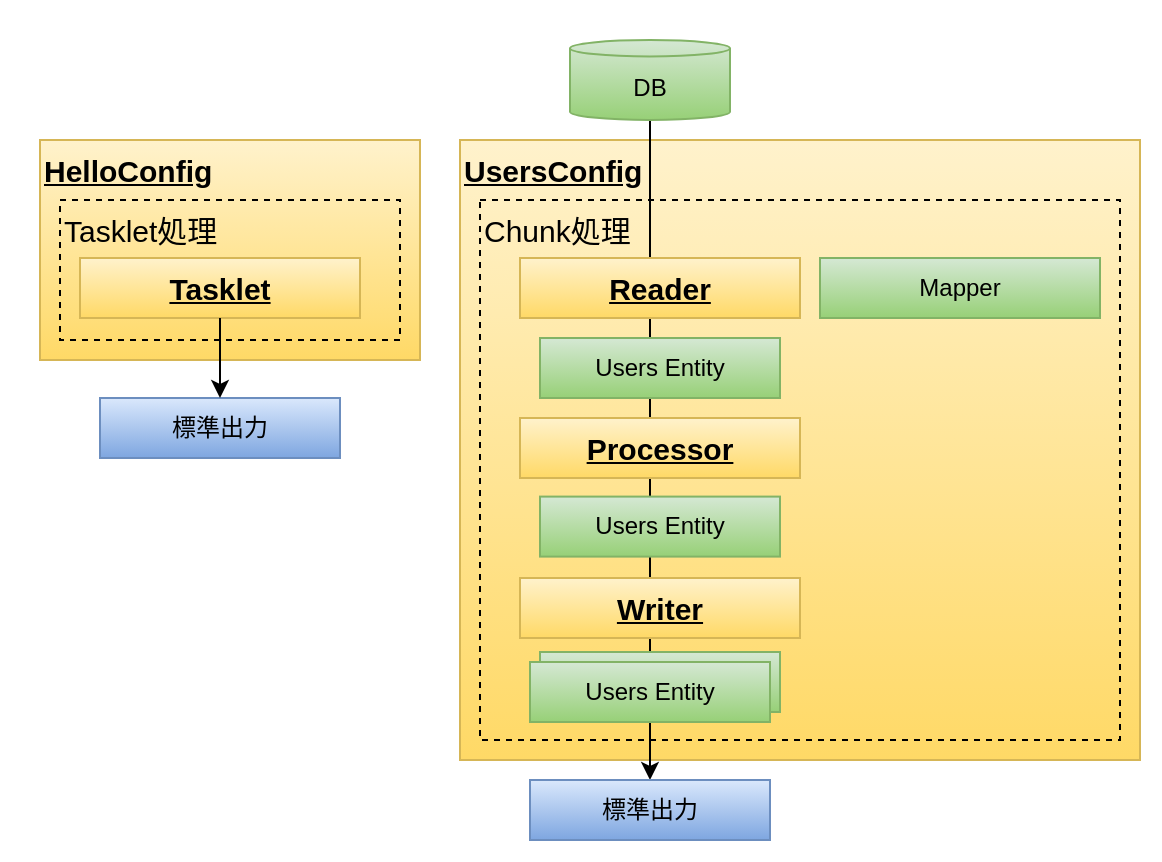 <mxfile>
    <diagram id="q2czhMGKwMVTm7MdLmJj" name="Page-1">
        <mxGraphModel dx="700" dy="512" grid="1" gridSize="10" guides="1" tooltips="1" connect="1" arrows="1" fold="1" page="1" pageScale="1" pageWidth="1100" pageHeight="850" background="#FFFFFF" math="0" shadow="0">
            <root>
                <mxCell id="0"/>
                <mxCell id="1" parent="0"/>
                <mxCell id="27" value="UsersConfig" style="rounded=0;whiteSpace=wrap;html=1;fillColor=#fff2cc;strokeColor=#d6b656;align=left;verticalAlign=top;fontStyle=5;fontSize=15;gradientColor=#ffd966;" parent="1" vertex="1">
                    <mxGeometry x="240" y="90" width="340" height="310" as="geometry"/>
                </mxCell>
                <mxCell id="36" value="Chunk処理" style="rounded=0;whiteSpace=wrap;html=1;align=left;verticalAlign=top;fontStyle=0;fontSize=15;fillColor=none;dashed=1;" parent="1" vertex="1">
                    <mxGeometry x="250" y="120" width="320" height="270" as="geometry"/>
                </mxCell>
                <mxCell id="26" value="HelloConfig" style="rounded=0;whiteSpace=wrap;html=1;fillColor=#fff2cc;strokeColor=#d6b656;align=left;verticalAlign=top;fontStyle=5;fontSize=15;gradientColor=#ffd966;" parent="1" vertex="1">
                    <mxGeometry x="30" y="90" width="190" height="110" as="geometry"/>
                </mxCell>
                <mxCell id="14" value="" style="endArrow=classic;html=1;exitX=0.5;exitY=1;exitDx=0;exitDy=0;exitPerimeter=0;entryX=0.5;entryY=0;entryDx=0;entryDy=0;" parent="1" source="19" target="43" edge="1">
                    <mxGeometry width="50" height="50" relative="1" as="geometry">
                        <mxPoint x="270.0" y="462.15" as="sourcePoint"/>
                        <mxPoint x="335" y="505.7" as="targetPoint"/>
                    </mxGeometry>
                </mxCell>
                <mxCell id="15" value="Reader" style="rounded=0;whiteSpace=wrap;html=1;fillColor=#fff2cc;gradientColor=#ffd966;strokeColor=#d6b656;fontStyle=5;fontSize=15;" parent="1" vertex="1">
                    <mxGeometry x="270" y="149" width="140" height="30" as="geometry"/>
                </mxCell>
                <mxCell id="17" value="Processor" style="rounded=0;whiteSpace=wrap;html=1;fillColor=#fff2cc;gradientColor=#ffd966;strokeColor=#d6b656;fontStyle=5;fontSize=15;" parent="1" vertex="1">
                    <mxGeometry x="270" y="229" width="140" height="30" as="geometry"/>
                </mxCell>
                <mxCell id="18" value="Writer" style="rounded=0;whiteSpace=wrap;html=1;fillColor=#fff2cc;gradientColor=#ffd966;strokeColor=#d6b656;fontStyle=5;fontSize=15;" parent="1" vertex="1">
                    <mxGeometry x="270" y="309" width="140" height="30" as="geometry"/>
                </mxCell>
                <mxCell id="19" value="DB" style="shape=cylinder3;whiteSpace=wrap;html=1;boundedLbl=1;backgroundOutline=1;size=4.123;fillColor=#d5e8d4;gradientColor=#97d077;strokeColor=#82b366;" parent="1" vertex="1">
                    <mxGeometry x="295" y="40" width="80" height="40" as="geometry"/>
                </mxCell>
                <mxCell id="21" value="Users Entity" style="rounded=0;whiteSpace=wrap;html=1;fillColor=#d5e8d4;gradientColor=#97d077;strokeColor=#82b366;" parent="1" vertex="1">
                    <mxGeometry x="280" y="189" width="120" height="30" as="geometry"/>
                </mxCell>
                <mxCell id="29" value="&amp;nbsp; &amp;nbsp; &amp;nbsp;" style="text;html=1;align=center;verticalAlign=middle;whiteSpace=wrap;rounded=0;" parent="1" vertex="1">
                    <mxGeometry x="10" y="20" width="60" height="30" as="geometry"/>
                </mxCell>
                <mxCell id="30" value="&amp;nbsp; &amp;nbsp; &amp;nbsp;" style="text;html=1;align=center;verticalAlign=middle;whiteSpace=wrap;rounded=0;" parent="1" vertex="1">
                    <mxGeometry x="375" y="359" width="60" height="30" as="geometry"/>
                </mxCell>
                <mxCell id="34" value="Mapper" style="rounded=0;whiteSpace=wrap;html=1;fillColor=#d5e8d4;strokeColor=#82b366;fontStyle=0;fontSize=12;gradientColor=#97d077;" parent="1" vertex="1">
                    <mxGeometry x="420" y="149" width="140" height="30" as="geometry"/>
                </mxCell>
                <mxCell id="37" value="Tasklet処理" style="rounded=0;whiteSpace=wrap;html=1;align=left;verticalAlign=top;fontStyle=0;fontSize=15;fillColor=none;dashed=1;" parent="1" vertex="1">
                    <mxGeometry x="40" y="120" width="170" height="70" as="geometry"/>
                </mxCell>
                <mxCell id="39" value="Tasklet" style="rounded=0;whiteSpace=wrap;html=1;fillColor=#fff2cc;gradientColor=#ffd966;strokeColor=#d6b656;fontStyle=5;fontSize=15;" parent="1" vertex="1">
                    <mxGeometry x="50" y="149" width="140" height="30" as="geometry"/>
                </mxCell>
                <mxCell id="40" value="Users Entity" style="rounded=0;whiteSpace=wrap;html=1;fillColor=#d5e8d4;gradientColor=#97d077;strokeColor=#82b366;" parent="1" vertex="1">
                    <mxGeometry x="280" y="268.3" width="120" height="30" as="geometry"/>
                </mxCell>
                <mxCell id="41" value="Users Entity" style="rounded=0;whiteSpace=wrap;html=1;fillColor=#d5e8d4;gradientColor=#97d077;strokeColor=#82b366;" parent="1" vertex="1">
                    <mxGeometry x="280" y="346" width="120" height="30" as="geometry"/>
                </mxCell>
                <mxCell id="42" value="Users Entity" style="rounded=0;whiteSpace=wrap;html=1;fillColor=#d5e8d4;gradientColor=#97d077;strokeColor=#82b366;" parent="1" vertex="1">
                    <mxGeometry x="275" y="351" width="120" height="30" as="geometry"/>
                </mxCell>
                <mxCell id="43" value="標準出力" style="rounded=0;whiteSpace=wrap;html=1;fillColor=#dae8fc;gradientColor=#7ea6e0;strokeColor=#6c8ebf;" parent="1" vertex="1">
                    <mxGeometry x="275" y="410" width="120" height="30" as="geometry"/>
                </mxCell>
                <mxCell id="44" value="標準出力" style="rounded=0;whiteSpace=wrap;html=1;fillColor=#dae8fc;gradientColor=#7ea6e0;strokeColor=#6c8ebf;" parent="1" vertex="1">
                    <mxGeometry x="60" y="219" width="120" height="30" as="geometry"/>
                </mxCell>
                <mxCell id="45" value="" style="endArrow=classic;html=1;entryX=0.5;entryY=0;entryDx=0;entryDy=0;" parent="1" source="39" target="44" edge="1">
                    <mxGeometry width="50" height="50" relative="1" as="geometry">
                        <mxPoint x="119.5" y="199" as="sourcePoint"/>
                        <mxPoint x="119.5" y="549" as="targetPoint"/>
                    </mxGeometry>
                </mxCell>
                <mxCell id="46" value="　　　" style="text;html=1;align=center;verticalAlign=middle;whiteSpace=wrap;rounded=0;" parent="1" vertex="1">
                    <mxGeometry x="10" y="20" width="60" height="30" as="geometry"/>
                </mxCell>
                <mxCell id="47" value="　　　" style="text;html=1;align=center;verticalAlign=middle;whiteSpace=wrap;rounded=0;" parent="1" vertex="1">
                    <mxGeometry x="530" y="420" width="60" height="30" as="geometry"/>
                </mxCell>
            </root>
        </mxGraphModel>
    </diagram>
</mxfile>